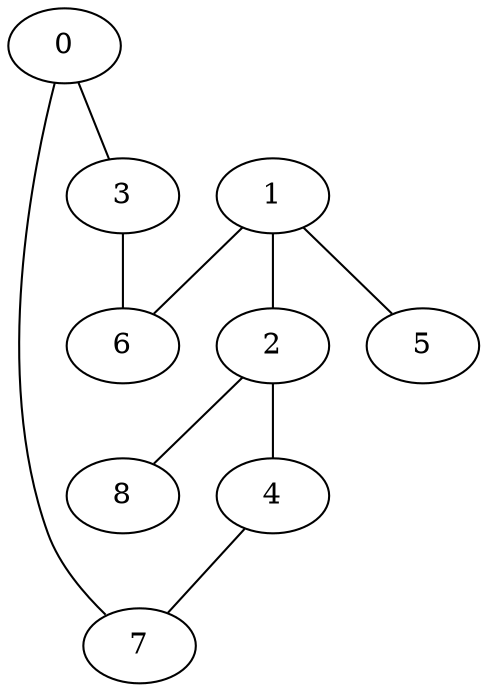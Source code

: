 graph "sampletest150-mod1_image7.bmp" {
	0	 [type=corner,
		x=203,
		y=71];
	3	 [type=corner,
		x=425,
		y=138];
	0 -- 3	 [angle0=".29",
		frequency=1,
		type0=line];
	7	 [type=corner,
		x=98,
		y=367];
	0 -- 7	 [angle0="-1.23",
		frequency=1,
		type0=line];
	1	 [type=intersection,
		x=390,
		y=248];
	2	 [type=intersection,
		x=393,
		y=253];
	1 -- 2	 [angle0="1.03",
		frequency=1,
		type0=line];
	5	 [type=endpoint,
		x=447,
		y=269];
	1 -- 5	 [angle0=".35",
		frequency=1,
		type0=line];
	6	 [type=corner,
		x=375,
		y=262];
	1 -- 6	 [angle0="-.75",
		frequency=1,
		type0=line];
	4	 [type=corner,
		x=310,
		y=440];
	2 -- 4	 [angle0="-1.15",
		frequency=1,
		type0=line];
	8	 [type=endpoint,
		x=432,
		y=306];
	2 -- 8	 [angle0=".94",
		frequency=1,
		type0=line];
	3 -- 6	 [angle0="-1.19",
		frequency=1,
		type0=line];
	4 -- 7	 [angle0=".33",
		frequency=1,
		type0=line];
}
